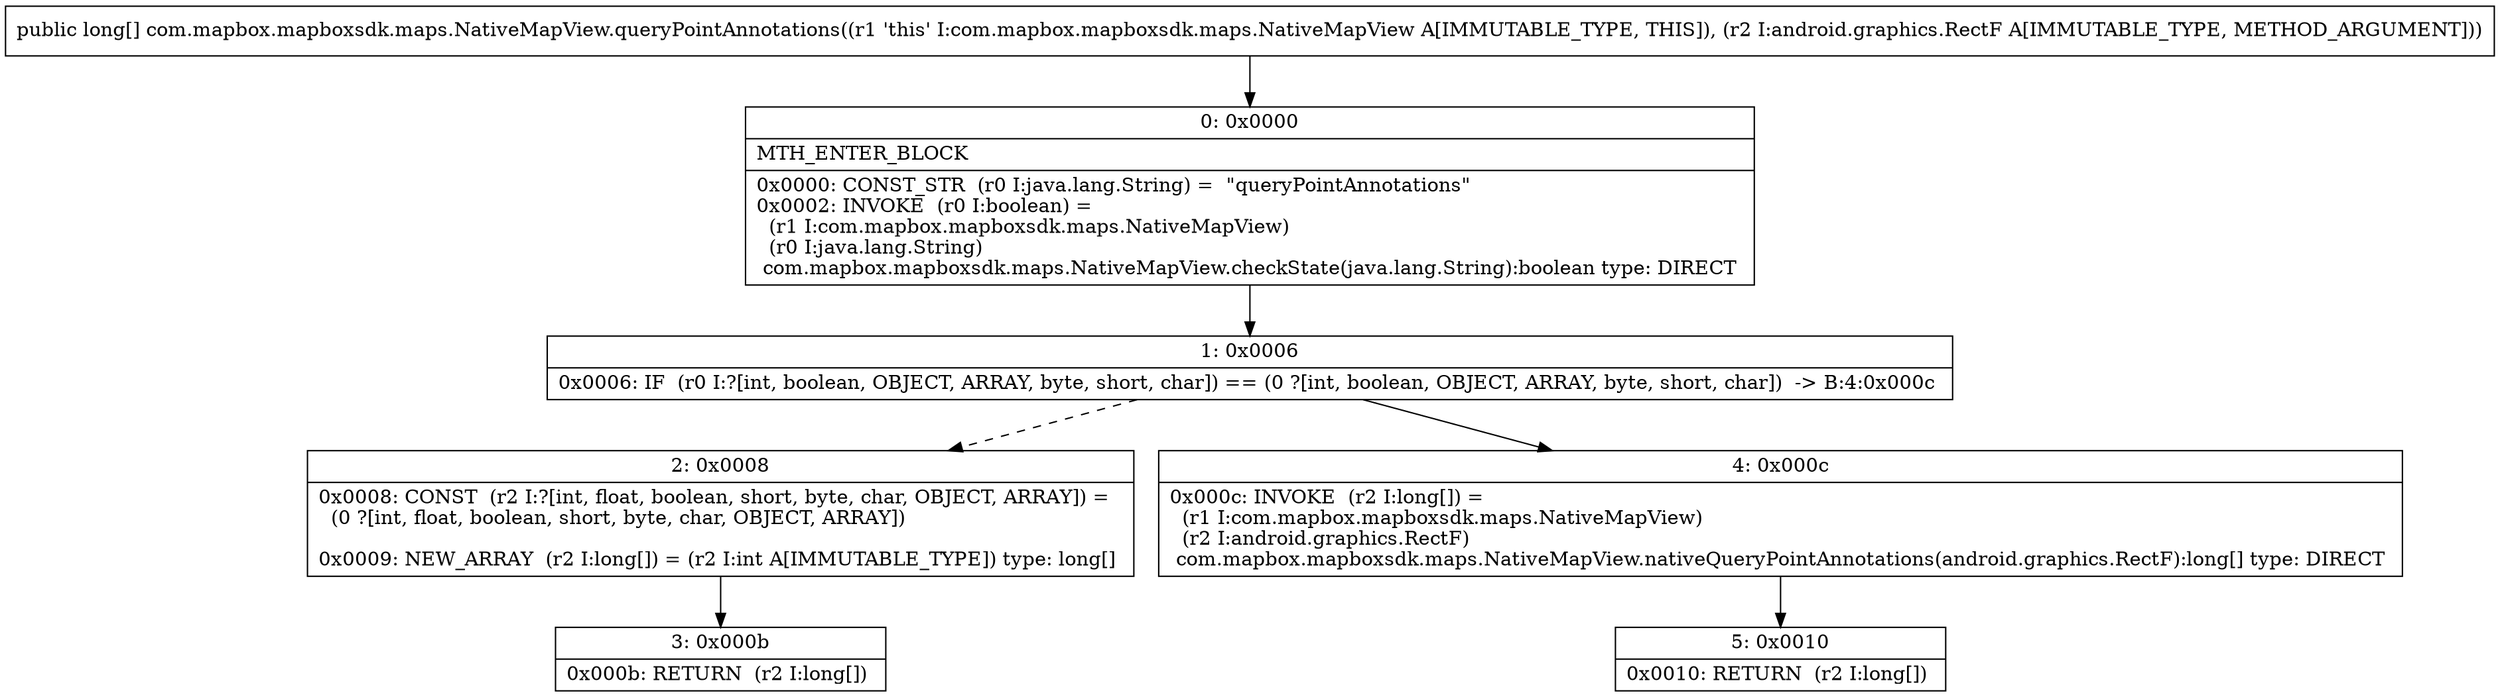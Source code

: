 digraph "CFG forcom.mapbox.mapboxsdk.maps.NativeMapView.queryPointAnnotations(Landroid\/graphics\/RectF;)[J" {
Node_0 [shape=record,label="{0\:\ 0x0000|MTH_ENTER_BLOCK\l|0x0000: CONST_STR  (r0 I:java.lang.String) =  \"queryPointAnnotations\" \l0x0002: INVOKE  (r0 I:boolean) = \l  (r1 I:com.mapbox.mapboxsdk.maps.NativeMapView)\l  (r0 I:java.lang.String)\l com.mapbox.mapboxsdk.maps.NativeMapView.checkState(java.lang.String):boolean type: DIRECT \l}"];
Node_1 [shape=record,label="{1\:\ 0x0006|0x0006: IF  (r0 I:?[int, boolean, OBJECT, ARRAY, byte, short, char]) == (0 ?[int, boolean, OBJECT, ARRAY, byte, short, char])  \-\> B:4:0x000c \l}"];
Node_2 [shape=record,label="{2\:\ 0x0008|0x0008: CONST  (r2 I:?[int, float, boolean, short, byte, char, OBJECT, ARRAY]) = \l  (0 ?[int, float, boolean, short, byte, char, OBJECT, ARRAY])\l \l0x0009: NEW_ARRAY  (r2 I:long[]) = (r2 I:int A[IMMUTABLE_TYPE]) type: long[] \l}"];
Node_3 [shape=record,label="{3\:\ 0x000b|0x000b: RETURN  (r2 I:long[]) \l}"];
Node_4 [shape=record,label="{4\:\ 0x000c|0x000c: INVOKE  (r2 I:long[]) = \l  (r1 I:com.mapbox.mapboxsdk.maps.NativeMapView)\l  (r2 I:android.graphics.RectF)\l com.mapbox.mapboxsdk.maps.NativeMapView.nativeQueryPointAnnotations(android.graphics.RectF):long[] type: DIRECT \l}"];
Node_5 [shape=record,label="{5\:\ 0x0010|0x0010: RETURN  (r2 I:long[]) \l}"];
MethodNode[shape=record,label="{public long[] com.mapbox.mapboxsdk.maps.NativeMapView.queryPointAnnotations((r1 'this' I:com.mapbox.mapboxsdk.maps.NativeMapView A[IMMUTABLE_TYPE, THIS]), (r2 I:android.graphics.RectF A[IMMUTABLE_TYPE, METHOD_ARGUMENT])) }"];
MethodNode -> Node_0;
Node_0 -> Node_1;
Node_1 -> Node_2[style=dashed];
Node_1 -> Node_4;
Node_2 -> Node_3;
Node_4 -> Node_5;
}

